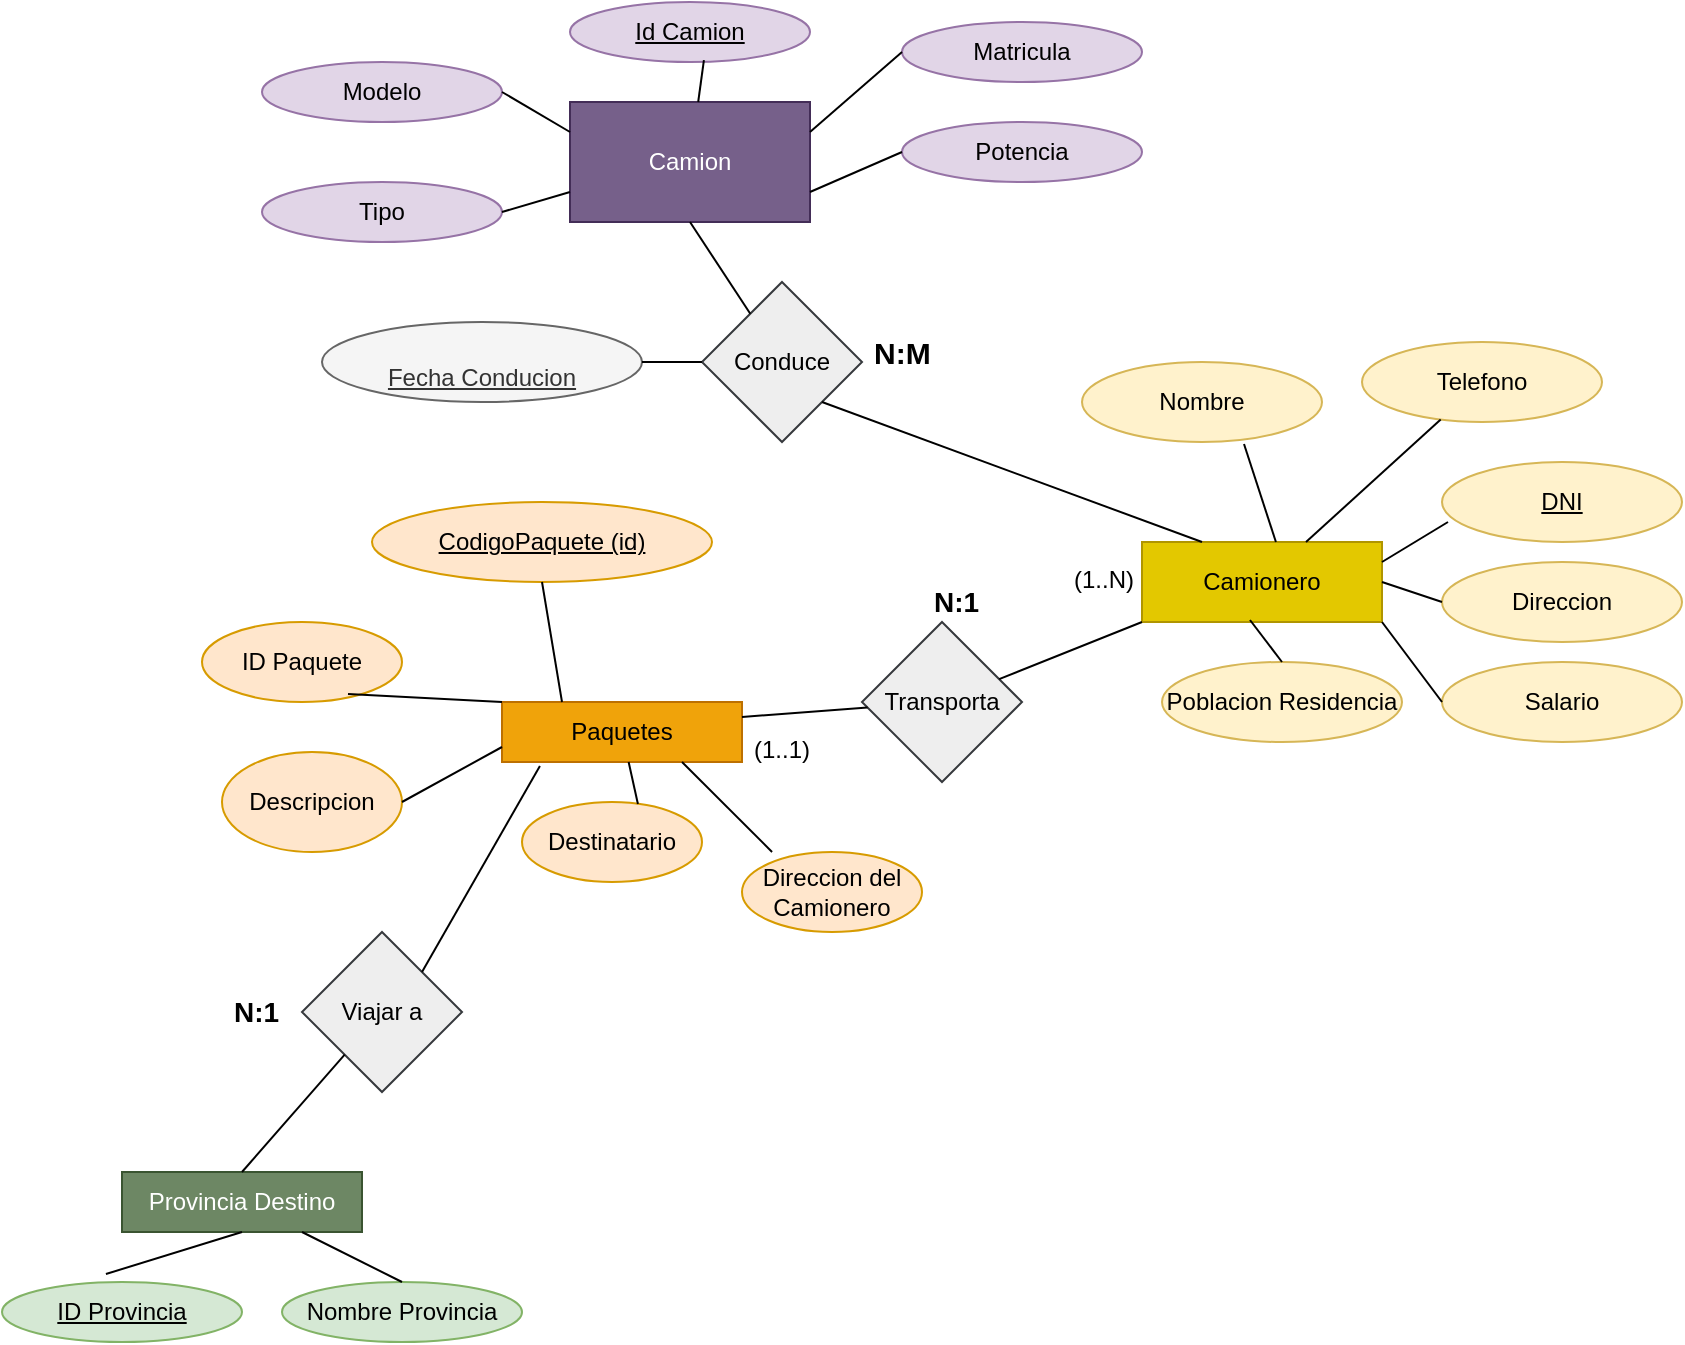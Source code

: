<mxfile version="23.0.2" type="device" pages="2">
  <diagram name="MER" id="WNZSZxIEUhDR7eoxGxJl">
    <mxGraphModel dx="1434" dy="738" grid="1" gridSize="10" guides="1" tooltips="1" connect="1" arrows="1" fold="1" page="1" pageScale="1" pageWidth="827" pageHeight="1169" math="0" shadow="0">
      <root>
        <mxCell id="0" />
        <mxCell id="1" parent="0" />
        <mxCell id="rCZJjzTDtDK3HHH8QLxr-1" value="Camionero" style="rounded=0;whiteSpace=wrap;html=1;fillColor=#e3c800;strokeColor=#B09500;fontColor=#000000;" vertex="1" parent="1">
          <mxGeometry x="580" y="270" width="120" height="40" as="geometry" />
        </mxCell>
        <mxCell id="rCZJjzTDtDK3HHH8QLxr-4" value="Telefono" style="ellipse;whiteSpace=wrap;html=1;fillColor=#fff2cc;strokeColor=#d6b656;" vertex="1" parent="1">
          <mxGeometry x="690" y="170" width="120" height="40" as="geometry" />
        </mxCell>
        <mxCell id="rCZJjzTDtDK3HHH8QLxr-5" value="&lt;u&gt;DNI&lt;/u&gt;" style="ellipse;whiteSpace=wrap;html=1;fillColor=#fff2cc;strokeColor=#d6b656;" vertex="1" parent="1">
          <mxGeometry x="730" y="230" width="120" height="40" as="geometry" />
        </mxCell>
        <mxCell id="rCZJjzTDtDK3HHH8QLxr-6" value="Direccion" style="ellipse;whiteSpace=wrap;html=1;fillColor=#fff2cc;strokeColor=#d6b656;" vertex="1" parent="1">
          <mxGeometry x="730" y="280" width="120" height="40" as="geometry" />
        </mxCell>
        <mxCell id="rCZJjzTDtDK3HHH8QLxr-7" value="Nombre" style="ellipse;whiteSpace=wrap;html=1;fillColor=#fff2cc;strokeColor=#d6b656;" vertex="1" parent="1">
          <mxGeometry x="550" y="180" width="120" height="40" as="geometry" />
        </mxCell>
        <mxCell id="rCZJjzTDtDK3HHH8QLxr-8" value="Salario" style="ellipse;whiteSpace=wrap;html=1;fillColor=#fff2cc;strokeColor=#d6b656;" vertex="1" parent="1">
          <mxGeometry x="730" y="330" width="120" height="40" as="geometry" />
        </mxCell>
        <mxCell id="rCZJjzTDtDK3HHH8QLxr-9" value="Poblacion Residencia" style="ellipse;whiteSpace=wrap;html=1;fillColor=#fff2cc;strokeColor=#d6b656;" vertex="1" parent="1">
          <mxGeometry x="590" y="330" width="120" height="40" as="geometry" />
        </mxCell>
        <mxCell id="rCZJjzTDtDK3HHH8QLxr-22" value="Paquetes" style="rounded=0;whiteSpace=wrap;html=1;fillColor=#f0a30a;strokeColor=#BD7000;fontColor=#000000;" vertex="1" parent="1">
          <mxGeometry x="260" y="350" width="120" height="30" as="geometry" />
        </mxCell>
        <mxCell id="rCZJjzTDtDK3HHH8QLxr-91" style="edgeStyle=orthogonalEdgeStyle;rounded=0;orthogonalLoop=1;jettySize=auto;html=1;exitX=1;exitY=1;exitDx=0;exitDy=0;" edge="1" parent="1" source="rCZJjzTDtDK3HHH8QLxr-23">
          <mxGeometry relative="1" as="geometry">
            <mxPoint x="500" y="350" as="targetPoint" />
          </mxGeometry>
        </mxCell>
        <mxCell id="rCZJjzTDtDK3HHH8QLxr-23" value="Transporta" style="rhombus;whiteSpace=wrap;html=1;fillColor=#eeeeee;strokeColor=#36393d;" vertex="1" parent="1">
          <mxGeometry x="440" y="310" width="80" height="80" as="geometry" />
        </mxCell>
        <mxCell id="rCZJjzTDtDK3HHH8QLxr-27" value="Descripcion" style="ellipse;whiteSpace=wrap;html=1;fillColor=#ffe6cc;strokeColor=#d79b00;" vertex="1" parent="1">
          <mxGeometry x="120" y="375" width="90" height="50" as="geometry" />
        </mxCell>
        <mxCell id="rCZJjzTDtDK3HHH8QLxr-28" value="&lt;u&gt;CodigoPaquete (id)&lt;/u&gt;" style="ellipse;whiteSpace=wrap;html=1;fillColor=#ffe6cc;strokeColor=#d79b00;" vertex="1" parent="1">
          <mxGeometry x="195" y="250" width="170" height="40" as="geometry" />
        </mxCell>
        <mxCell id="rCZJjzTDtDK3HHH8QLxr-29" value="Direccion del Camionero" style="ellipse;whiteSpace=wrap;html=1;fillColor=#ffe6cc;strokeColor=#d79b00;" vertex="1" parent="1">
          <mxGeometry x="380" y="425" width="90" height="40" as="geometry" />
        </mxCell>
        <mxCell id="rCZJjzTDtDK3HHH8QLxr-30" value="Destinatario" style="ellipse;whiteSpace=wrap;html=1;fillColor=#ffe6cc;strokeColor=#d79b00;" vertex="1" parent="1">
          <mxGeometry x="270" y="400" width="90" height="40" as="geometry" />
        </mxCell>
        <mxCell id="rCZJjzTDtDK3HHH8QLxr-39" value="Provincia Destino" style="rounded=0;whiteSpace=wrap;html=1;fillColor=#6d8764;strokeColor=#3A5431;fontColor=#ffffff;" vertex="1" parent="1">
          <mxGeometry x="70" y="585" width="120" height="30" as="geometry" />
        </mxCell>
        <mxCell id="rCZJjzTDtDK3HHH8QLxr-40" value="&lt;u&gt;ID Provincia&lt;/u&gt;" style="ellipse;whiteSpace=wrap;html=1;fillColor=#d5e8d4;strokeColor=#82b366;" vertex="1" parent="1">
          <mxGeometry x="10" y="640" width="120" height="30" as="geometry" />
        </mxCell>
        <mxCell id="rCZJjzTDtDK3HHH8QLxr-41" value="Nombre Provincia" style="ellipse;whiteSpace=wrap;html=1;fillColor=#d5e8d4;strokeColor=#82b366;" vertex="1" parent="1">
          <mxGeometry x="150" y="640" width="120" height="30" as="geometry" />
        </mxCell>
        <mxCell id="rCZJjzTDtDK3HHH8QLxr-48" value="Camion" style="rounded=0;whiteSpace=wrap;html=1;fillColor=#76608a;strokeColor=#432D57;fontColor=#ffffff;" vertex="1" parent="1">
          <mxGeometry x="294" y="50" width="120" height="60" as="geometry" />
        </mxCell>
        <mxCell id="rCZJjzTDtDK3HHH8QLxr-49" value="Conduce" style="rhombus;whiteSpace=wrap;html=1;fillColor=#eeeeee;strokeColor=#36393d;" vertex="1" parent="1">
          <mxGeometry x="360" y="140" width="80" height="80" as="geometry" />
        </mxCell>
        <mxCell id="rCZJjzTDtDK3HHH8QLxr-52" value="Tipo" style="ellipse;whiteSpace=wrap;html=1;fillColor=#e1d5e7;strokeColor=#9673a6;" vertex="1" parent="1">
          <mxGeometry x="140" y="90" width="120" height="30" as="geometry" />
        </mxCell>
        <mxCell id="rCZJjzTDtDK3HHH8QLxr-53" value="Matricula" style="ellipse;whiteSpace=wrap;html=1;fillColor=#e1d5e7;strokeColor=#9673a6;" vertex="1" parent="1">
          <mxGeometry x="460" y="10" width="120" height="30" as="geometry" />
        </mxCell>
        <mxCell id="rCZJjzTDtDK3HHH8QLxr-54" value="Potencia" style="ellipse;whiteSpace=wrap;html=1;fillColor=#e1d5e7;strokeColor=#9673a6;" vertex="1" parent="1">
          <mxGeometry x="460" y="60" width="120" height="30" as="geometry" />
        </mxCell>
        <mxCell id="rCZJjzTDtDK3HHH8QLxr-55" value="Modelo" style="ellipse;whiteSpace=wrap;html=1;fillColor=#e1d5e7;strokeColor=#9673a6;" vertex="1" parent="1">
          <mxGeometry x="140" y="30" width="120" height="30" as="geometry" />
        </mxCell>
        <mxCell id="rCZJjzTDtDK3HHH8QLxr-56" value="&lt;u&gt;Id Camion&lt;/u&gt;" style="ellipse;whiteSpace=wrap;html=1;fillColor=#e1d5e7;strokeColor=#9673a6;" vertex="1" parent="1">
          <mxGeometry x="294" width="120" height="30" as="geometry" />
        </mxCell>
        <mxCell id="rCZJjzTDtDK3HHH8QLxr-62" value="Viajar a" style="rhombus;whiteSpace=wrap;html=1;fillColor=#eeeeee;strokeColor=#36393d;" vertex="1" parent="1">
          <mxGeometry x="160" y="465" width="80" height="80" as="geometry" />
        </mxCell>
        <mxCell id="rCZJjzTDtDK3HHH8QLxr-65" value="" style="endArrow=none;html=1;rounded=0;exitX=0.5;exitY=0;exitDx=0;exitDy=0;" edge="1" parent="1" source="rCZJjzTDtDK3HHH8QLxr-39" target="rCZJjzTDtDK3HHH8QLxr-62">
          <mxGeometry relative="1" as="geometry">
            <mxPoint x="330" y="380" as="sourcePoint" />
            <mxPoint x="490" y="380" as="targetPoint" />
          </mxGeometry>
        </mxCell>
        <mxCell id="rCZJjzTDtDK3HHH8QLxr-66" value="" style="endArrow=none;html=1;rounded=0;entryX=1;entryY=0.25;entryDx=0;entryDy=0;" edge="1" parent="1" source="rCZJjzTDtDK3HHH8QLxr-23" target="rCZJjzTDtDK3HHH8QLxr-22">
          <mxGeometry relative="1" as="geometry">
            <mxPoint x="330" y="380" as="sourcePoint" />
            <mxPoint x="490" y="380" as="targetPoint" />
          </mxGeometry>
        </mxCell>
        <mxCell id="rCZJjzTDtDK3HHH8QLxr-67" value="" style="endArrow=none;html=1;rounded=0;exitX=1;exitY=0;exitDx=0;exitDy=0;entryX=0.158;entryY=1.067;entryDx=0;entryDy=0;entryPerimeter=0;" edge="1" parent="1" source="rCZJjzTDtDK3HHH8QLxr-62" target="rCZJjzTDtDK3HHH8QLxr-22">
          <mxGeometry relative="1" as="geometry">
            <mxPoint x="330" y="380" as="sourcePoint" />
            <mxPoint x="490" y="380" as="targetPoint" />
          </mxGeometry>
        </mxCell>
        <mxCell id="rCZJjzTDtDK3HHH8QLxr-68" value="" style="endArrow=none;html=1;rounded=0;exitX=0.433;exitY=-0.133;exitDx=0;exitDy=0;exitPerimeter=0;entryX=0.5;entryY=1;entryDx=0;entryDy=0;" edge="1" parent="1" source="rCZJjzTDtDK3HHH8QLxr-40" target="rCZJjzTDtDK3HHH8QLxr-39">
          <mxGeometry relative="1" as="geometry">
            <mxPoint x="330" y="380" as="sourcePoint" />
            <mxPoint x="490" y="380" as="targetPoint" />
          </mxGeometry>
        </mxCell>
        <mxCell id="rCZJjzTDtDK3HHH8QLxr-69" value="" style="endArrow=none;html=1;rounded=0;entryX=0.5;entryY=0;entryDx=0;entryDy=0;exitX=0.75;exitY=1;exitDx=0;exitDy=0;" edge="1" parent="1" source="rCZJjzTDtDK3HHH8QLxr-39" target="rCZJjzTDtDK3HHH8QLxr-41">
          <mxGeometry relative="1" as="geometry">
            <mxPoint x="330" y="380" as="sourcePoint" />
            <mxPoint x="490" y="380" as="targetPoint" />
          </mxGeometry>
        </mxCell>
        <mxCell id="rCZJjzTDtDK3HHH8QLxr-71" value="" style="endArrow=none;html=1;rounded=0;entryX=0;entryY=1;entryDx=0;entryDy=0;" edge="1" parent="1" source="rCZJjzTDtDK3HHH8QLxr-23" target="rCZJjzTDtDK3HHH8QLxr-1">
          <mxGeometry relative="1" as="geometry">
            <mxPoint x="330" y="380" as="sourcePoint" />
            <mxPoint x="490" y="380" as="targetPoint" />
          </mxGeometry>
        </mxCell>
        <mxCell id="rCZJjzTDtDK3HHH8QLxr-72" value="" style="endArrow=none;html=1;rounded=0;entryX=0.5;entryY=1;entryDx=0;entryDy=0;exitX=0.25;exitY=0;exitDx=0;exitDy=0;" edge="1" parent="1" source="rCZJjzTDtDK3HHH8QLxr-22" target="rCZJjzTDtDK3HHH8QLxr-28">
          <mxGeometry relative="1" as="geometry">
            <mxPoint x="330" y="380" as="sourcePoint" />
            <mxPoint x="490" y="380" as="targetPoint" />
          </mxGeometry>
        </mxCell>
        <mxCell id="rCZJjzTDtDK3HHH8QLxr-73" value="" style="endArrow=none;html=1;rounded=0;entryX=0.644;entryY=0.025;entryDx=0;entryDy=0;entryPerimeter=0;" edge="1" parent="1" source="rCZJjzTDtDK3HHH8QLxr-22" target="rCZJjzTDtDK3HHH8QLxr-30">
          <mxGeometry relative="1" as="geometry">
            <mxPoint x="330" y="380" as="sourcePoint" />
            <mxPoint x="490" y="380" as="targetPoint" />
          </mxGeometry>
        </mxCell>
        <mxCell id="rCZJjzTDtDK3HHH8QLxr-74" value="" style="endArrow=none;html=1;rounded=0;entryX=1;entryY=0.5;entryDx=0;entryDy=0;exitX=0;exitY=0.75;exitDx=0;exitDy=0;" edge="1" parent="1" source="rCZJjzTDtDK3HHH8QLxr-22" target="rCZJjzTDtDK3HHH8QLxr-27">
          <mxGeometry relative="1" as="geometry">
            <mxPoint x="330" y="380" as="sourcePoint" />
            <mxPoint x="490" y="380" as="targetPoint" />
          </mxGeometry>
        </mxCell>
        <mxCell id="rCZJjzTDtDK3HHH8QLxr-75" value="" style="endArrow=none;html=1;rounded=0;entryX=0.167;entryY=0;entryDx=0;entryDy=0;entryPerimeter=0;exitX=0.75;exitY=1;exitDx=0;exitDy=0;" edge="1" parent="1" source="rCZJjzTDtDK3HHH8QLxr-22" target="rCZJjzTDtDK3HHH8QLxr-29">
          <mxGeometry relative="1" as="geometry">
            <mxPoint x="330" y="380" as="sourcePoint" />
            <mxPoint x="490" y="380" as="targetPoint" />
          </mxGeometry>
        </mxCell>
        <mxCell id="rCZJjzTDtDK3HHH8QLxr-76" value="ID Paquete" style="ellipse;whiteSpace=wrap;html=1;align=center;fillColor=#ffe6cc;strokeColor=#d79b00;" vertex="1" parent="1">
          <mxGeometry x="110" y="310" width="100" height="40" as="geometry" />
        </mxCell>
        <mxCell id="rCZJjzTDtDK3HHH8QLxr-77" value="" style="endArrow=none;html=1;rounded=0;entryX=0.73;entryY=0.9;entryDx=0;entryDy=0;exitX=0;exitY=0;exitDx=0;exitDy=0;entryPerimeter=0;" edge="1" parent="1" source="rCZJjzTDtDK3HHH8QLxr-22" target="rCZJjzTDtDK3HHH8QLxr-76">
          <mxGeometry relative="1" as="geometry">
            <mxPoint x="330" y="380" as="sourcePoint" />
            <mxPoint x="490" y="380" as="targetPoint" />
          </mxGeometry>
        </mxCell>
        <mxCell id="rCZJjzTDtDK3HHH8QLxr-78" value="" style="endArrow=none;html=1;rounded=0;entryX=0;entryY=0.5;entryDx=0;entryDy=0;exitX=1;exitY=1;exitDx=0;exitDy=0;" edge="1" parent="1" source="rCZJjzTDtDK3HHH8QLxr-1" target="rCZJjzTDtDK3HHH8QLxr-8">
          <mxGeometry relative="1" as="geometry">
            <mxPoint x="330" y="380" as="sourcePoint" />
            <mxPoint x="490" y="380" as="targetPoint" />
          </mxGeometry>
        </mxCell>
        <mxCell id="rCZJjzTDtDK3HHH8QLxr-79" value="" style="endArrow=none;html=1;rounded=0;entryX=0.5;entryY=0;entryDx=0;entryDy=0;exitX=0.45;exitY=0.975;exitDx=0;exitDy=0;exitPerimeter=0;" edge="1" parent="1" source="rCZJjzTDtDK3HHH8QLxr-1" target="rCZJjzTDtDK3HHH8QLxr-9">
          <mxGeometry relative="1" as="geometry">
            <mxPoint x="330" y="380" as="sourcePoint" />
            <mxPoint x="490" y="380" as="targetPoint" />
          </mxGeometry>
        </mxCell>
        <mxCell id="rCZJjzTDtDK3HHH8QLxr-80" value="" style="endArrow=none;html=1;rounded=0;" edge="1" parent="1" source="rCZJjzTDtDK3HHH8QLxr-1" target="rCZJjzTDtDK3HHH8QLxr-4">
          <mxGeometry relative="1" as="geometry">
            <mxPoint x="330" y="380" as="sourcePoint" />
            <mxPoint x="490" y="380" as="targetPoint" />
          </mxGeometry>
        </mxCell>
        <mxCell id="rCZJjzTDtDK3HHH8QLxr-81" value="" style="endArrow=none;html=1;rounded=0;entryX=0;entryY=0.5;entryDx=0;entryDy=0;exitX=1;exitY=0.5;exitDx=0;exitDy=0;" edge="1" parent="1" source="rCZJjzTDtDK3HHH8QLxr-1" target="rCZJjzTDtDK3HHH8QLxr-6">
          <mxGeometry relative="1" as="geometry">
            <mxPoint x="330" y="380" as="sourcePoint" />
            <mxPoint x="490" y="380" as="targetPoint" />
          </mxGeometry>
        </mxCell>
        <mxCell id="rCZJjzTDtDK3HHH8QLxr-82" value="" style="endArrow=none;html=1;rounded=0;entryX=0.025;entryY=0.75;entryDx=0;entryDy=0;entryPerimeter=0;exitX=1;exitY=0.25;exitDx=0;exitDy=0;" edge="1" parent="1" source="rCZJjzTDtDK3HHH8QLxr-1" target="rCZJjzTDtDK3HHH8QLxr-5">
          <mxGeometry relative="1" as="geometry">
            <mxPoint x="330" y="380" as="sourcePoint" />
            <mxPoint x="490" y="380" as="targetPoint" />
          </mxGeometry>
        </mxCell>
        <mxCell id="rCZJjzTDtDK3HHH8QLxr-83" value="" style="endArrow=none;html=1;rounded=0;entryX=0.675;entryY=1.025;entryDx=0;entryDy=0;entryPerimeter=0;exitX=0.558;exitY=0;exitDx=0;exitDy=0;exitPerimeter=0;" edge="1" parent="1" source="rCZJjzTDtDK3HHH8QLxr-1" target="rCZJjzTDtDK3HHH8QLxr-7">
          <mxGeometry relative="1" as="geometry">
            <mxPoint x="330" y="380" as="sourcePoint" />
            <mxPoint x="490" y="380" as="targetPoint" />
          </mxGeometry>
        </mxCell>
        <mxCell id="rCZJjzTDtDK3HHH8QLxr-84" value="" style="endArrow=none;html=1;rounded=0;entryX=1;entryY=1;entryDx=0;entryDy=0;exitX=0.25;exitY=0;exitDx=0;exitDy=0;" edge="1" parent="1" source="rCZJjzTDtDK3HHH8QLxr-1" target="rCZJjzTDtDK3HHH8QLxr-49">
          <mxGeometry relative="1" as="geometry">
            <mxPoint x="330" y="380" as="sourcePoint" />
            <mxPoint x="490" y="380" as="targetPoint" />
          </mxGeometry>
        </mxCell>
        <mxCell id="rCZJjzTDtDK3HHH8QLxr-85" value="" style="endArrow=none;html=1;rounded=0;entryX=0.5;entryY=1;entryDx=0;entryDy=0;" edge="1" parent="1" source="rCZJjzTDtDK3HHH8QLxr-49" target="rCZJjzTDtDK3HHH8QLxr-48">
          <mxGeometry relative="1" as="geometry">
            <mxPoint x="330" y="380" as="sourcePoint" />
            <mxPoint x="490" y="380" as="targetPoint" />
          </mxGeometry>
        </mxCell>
        <mxCell id="rCZJjzTDtDK3HHH8QLxr-86" value="" style="endArrow=none;html=1;rounded=0;entryX=0;entryY=0.5;entryDx=0;entryDy=0;exitX=1;exitY=0.75;exitDx=0;exitDy=0;" edge="1" parent="1" source="rCZJjzTDtDK3HHH8QLxr-48" target="rCZJjzTDtDK3HHH8QLxr-54">
          <mxGeometry relative="1" as="geometry">
            <mxPoint x="330" y="380" as="sourcePoint" />
            <mxPoint x="490" y="380" as="targetPoint" />
          </mxGeometry>
        </mxCell>
        <mxCell id="rCZJjzTDtDK3HHH8QLxr-87" value="" style="endArrow=none;html=1;rounded=0;entryX=1;entryY=0.5;entryDx=0;entryDy=0;exitX=0;exitY=0.75;exitDx=0;exitDy=0;" edge="1" parent="1" source="rCZJjzTDtDK3HHH8QLxr-48" target="rCZJjzTDtDK3HHH8QLxr-52">
          <mxGeometry relative="1" as="geometry">
            <mxPoint x="330" y="380" as="sourcePoint" />
            <mxPoint x="490" y="380" as="targetPoint" />
          </mxGeometry>
        </mxCell>
        <mxCell id="rCZJjzTDtDK3HHH8QLxr-88" value="" style="endArrow=none;html=1;rounded=0;entryX=0;entryY=0.25;entryDx=0;entryDy=0;exitX=1;exitY=0.5;exitDx=0;exitDy=0;" edge="1" parent="1" source="rCZJjzTDtDK3HHH8QLxr-55" target="rCZJjzTDtDK3HHH8QLxr-48">
          <mxGeometry relative="1" as="geometry">
            <mxPoint x="330" y="380" as="sourcePoint" />
            <mxPoint x="490" y="380" as="targetPoint" />
          </mxGeometry>
        </mxCell>
        <mxCell id="rCZJjzTDtDK3HHH8QLxr-89" value="" style="endArrow=none;html=1;rounded=0;entryX=0.558;entryY=0.967;entryDx=0;entryDy=0;entryPerimeter=0;" edge="1" parent="1" source="rCZJjzTDtDK3HHH8QLxr-48" target="rCZJjzTDtDK3HHH8QLxr-56">
          <mxGeometry relative="1" as="geometry">
            <mxPoint x="330" y="380" as="sourcePoint" />
            <mxPoint x="490" y="380" as="targetPoint" />
          </mxGeometry>
        </mxCell>
        <mxCell id="rCZJjzTDtDK3HHH8QLxr-90" value="" style="endArrow=none;html=1;rounded=0;entryX=0;entryY=0.5;entryDx=0;entryDy=0;exitX=1;exitY=0.25;exitDx=0;exitDy=0;" edge="1" parent="1" source="rCZJjzTDtDK3HHH8QLxr-48" target="rCZJjzTDtDK3HHH8QLxr-53">
          <mxGeometry relative="1" as="geometry">
            <mxPoint x="330" y="380" as="sourcePoint" />
            <mxPoint x="490" y="380" as="targetPoint" />
          </mxGeometry>
        </mxCell>
        <mxCell id="rCZJjzTDtDK3HHH8QLxr-92" value="&lt;br&gt;Fecha Conducion" style="ellipse;whiteSpace=wrap;html=1;align=center;fontStyle=4;fillColor=#f5f5f5;fontColor=#333333;strokeColor=#666666;" vertex="1" parent="1">
          <mxGeometry x="170" y="160" width="160" height="40" as="geometry" />
        </mxCell>
        <mxCell id="rCZJjzTDtDK3HHH8QLxr-93" value="" style="endArrow=none;html=1;rounded=0;entryX=0;entryY=0.5;entryDx=0;entryDy=0;exitX=1;exitY=0.5;exitDx=0;exitDy=0;" edge="1" parent="1" source="rCZJjzTDtDK3HHH8QLxr-92" target="rCZJjzTDtDK3HHH8QLxr-49">
          <mxGeometry relative="1" as="geometry">
            <mxPoint x="330" y="380" as="sourcePoint" />
            <mxPoint x="490" y="380" as="targetPoint" />
          </mxGeometry>
        </mxCell>
        <mxCell id="rCZJjzTDtDK3HHH8QLxr-118" value="N:1" style="text;strokeColor=none;fillColor=none;spacingLeft=4;spacingRight=4;overflow=hidden;rotatable=0;points=[[0,0.5],[1,0.5]];portConstraint=eastwest;fontSize=14;whiteSpace=wrap;html=1;fontStyle=1" vertex="1" parent="1">
          <mxGeometry x="470" y="285" width="40" height="30" as="geometry" />
        </mxCell>
        <mxCell id="rCZJjzTDtDK3HHH8QLxr-119" value="N:1" style="text;strokeColor=none;fillColor=none;spacingLeft=4;spacingRight=4;overflow=hidden;rotatable=0;points=[[0,0.5],[1,0.5]];portConstraint=eastwest;fontSize=14;whiteSpace=wrap;html=1;fontStyle=1" vertex="1" parent="1">
          <mxGeometry x="120" y="490" width="40" height="30" as="geometry" />
        </mxCell>
        <mxCell id="rCZJjzTDtDK3HHH8QLxr-120" value="N:M" style="text;strokeColor=none;fillColor=none;spacingLeft=4;spacingRight=4;overflow=hidden;rotatable=0;points=[[0,0.5],[1,0.5]];portConstraint=eastwest;fontSize=15;whiteSpace=wrap;html=1;fontStyle=1" vertex="1" parent="1">
          <mxGeometry x="440" y="160" width="40" height="30" as="geometry" />
        </mxCell>
        <mxCell id="rCZJjzTDtDK3HHH8QLxr-121" value="(1..N)" style="text;strokeColor=none;fillColor=none;spacingLeft=4;spacingRight=4;overflow=hidden;rotatable=0;points=[[0,0.5],[1,0.5]];portConstraint=eastwest;fontSize=12;whiteSpace=wrap;html=1;" vertex="1" parent="1">
          <mxGeometry x="540" y="275" width="40" height="30" as="geometry" />
        </mxCell>
        <mxCell id="rCZJjzTDtDK3HHH8QLxr-122" value="(1..1)" style="text;strokeColor=none;fillColor=none;spacingLeft=4;spacingRight=4;overflow=hidden;rotatable=0;points=[[0,0.5],[1,0.5]];portConstraint=eastwest;fontSize=12;whiteSpace=wrap;html=1;" vertex="1" parent="1">
          <mxGeometry x="380" y="360" width="40" height="30" as="geometry" />
        </mxCell>
      </root>
    </mxGraphModel>
  </diagram>
  <diagram id="ihLBiEKc_r-3rjk4hQDc" name="MR">
    <mxGraphModel dx="1434" dy="738" grid="1" gridSize="10" guides="1" tooltips="1" connect="1" arrows="1" fold="1" page="1" pageScale="1" pageWidth="827" pageHeight="1169" math="0" shadow="0">
      <root>
        <mxCell id="0" />
        <mxCell id="1" parent="0" />
        <mxCell id="waPJyC34Iq3yhMiQrhXo-3" value="Provincia Destino" style="shape=table;startSize=30;container=1;collapsible=1;childLayout=tableLayout;fixedRows=1;rowLines=0;fontStyle=1;align=center;resizeLast=1;html=1;" vertex="1" parent="1">
          <mxGeometry x="234" y="430" width="180" height="150" as="geometry" />
        </mxCell>
        <mxCell id="waPJyC34Iq3yhMiQrhXo-4" value="" style="shape=tableRow;horizontal=0;startSize=0;swimlaneHead=0;swimlaneBody=0;fillColor=none;collapsible=0;dropTarget=0;points=[[0,0.5],[1,0.5]];portConstraint=eastwest;top=0;left=0;right=0;bottom=1;" vertex="1" parent="waPJyC34Iq3yhMiQrhXo-3">
          <mxGeometry y="30" width="180" height="30" as="geometry" />
        </mxCell>
        <mxCell id="waPJyC34Iq3yhMiQrhXo-5" value="PK" style="shape=partialRectangle;connectable=0;fillColor=none;top=0;left=0;bottom=0;right=0;fontStyle=1;overflow=hidden;whiteSpace=wrap;html=1;" vertex="1" parent="waPJyC34Iq3yhMiQrhXo-4">
          <mxGeometry width="30" height="30" as="geometry">
            <mxRectangle width="30" height="30" as="alternateBounds" />
          </mxGeometry>
        </mxCell>
        <mxCell id="waPJyC34Iq3yhMiQrhXo-6" value="IDProvincia" style="shape=partialRectangle;connectable=0;fillColor=none;top=0;left=0;bottom=0;right=0;align=left;spacingLeft=6;fontStyle=5;overflow=hidden;whiteSpace=wrap;html=1;" vertex="1" parent="waPJyC34Iq3yhMiQrhXo-4">
          <mxGeometry x="30" width="150" height="30" as="geometry">
            <mxRectangle width="150" height="30" as="alternateBounds" />
          </mxGeometry>
        </mxCell>
        <mxCell id="waPJyC34Iq3yhMiQrhXo-7" value="" style="shape=tableRow;horizontal=0;startSize=0;swimlaneHead=0;swimlaneBody=0;fillColor=none;collapsible=0;dropTarget=0;points=[[0,0.5],[1,0.5]];portConstraint=eastwest;top=0;left=0;right=0;bottom=0;" vertex="1" parent="waPJyC34Iq3yhMiQrhXo-3">
          <mxGeometry y="60" width="180" height="30" as="geometry" />
        </mxCell>
        <mxCell id="waPJyC34Iq3yhMiQrhXo-8" value="" style="shape=partialRectangle;connectable=0;fillColor=none;top=0;left=0;bottom=0;right=0;editable=1;overflow=hidden;whiteSpace=wrap;html=1;" vertex="1" parent="waPJyC34Iq3yhMiQrhXo-7">
          <mxGeometry width="30" height="30" as="geometry">
            <mxRectangle width="30" height="30" as="alternateBounds" />
          </mxGeometry>
        </mxCell>
        <mxCell id="waPJyC34Iq3yhMiQrhXo-9" value="Nombre" style="shape=partialRectangle;connectable=0;fillColor=none;top=0;left=0;bottom=0;right=0;align=left;spacingLeft=6;overflow=hidden;whiteSpace=wrap;html=1;" vertex="1" parent="waPJyC34Iq3yhMiQrhXo-7">
          <mxGeometry x="30" width="150" height="30" as="geometry">
            <mxRectangle width="150" height="30" as="alternateBounds" />
          </mxGeometry>
        </mxCell>
        <mxCell id="waPJyC34Iq3yhMiQrhXo-10" value="" style="shape=tableRow;horizontal=0;startSize=0;swimlaneHead=0;swimlaneBody=0;fillColor=none;collapsible=0;dropTarget=0;points=[[0,0.5],[1,0.5]];portConstraint=eastwest;top=0;left=0;right=0;bottom=0;" vertex="1" parent="waPJyC34Iq3yhMiQrhXo-3">
          <mxGeometry y="90" width="180" height="30" as="geometry" />
        </mxCell>
        <mxCell id="waPJyC34Iq3yhMiQrhXo-11" value="" style="shape=partialRectangle;connectable=0;fillColor=none;top=0;left=0;bottom=0;right=0;editable=1;overflow=hidden;whiteSpace=wrap;html=1;" vertex="1" parent="waPJyC34Iq3yhMiQrhXo-10">
          <mxGeometry width="30" height="30" as="geometry">
            <mxRectangle width="30" height="30" as="alternateBounds" />
          </mxGeometry>
        </mxCell>
        <mxCell id="waPJyC34Iq3yhMiQrhXo-12" value="" style="shape=partialRectangle;connectable=0;fillColor=none;top=0;left=0;bottom=0;right=0;align=left;spacingLeft=6;overflow=hidden;whiteSpace=wrap;html=1;" vertex="1" parent="waPJyC34Iq3yhMiQrhXo-10">
          <mxGeometry x="30" width="150" height="30" as="geometry">
            <mxRectangle width="150" height="30" as="alternateBounds" />
          </mxGeometry>
        </mxCell>
        <mxCell id="waPJyC34Iq3yhMiQrhXo-13" value="" style="shape=tableRow;horizontal=0;startSize=0;swimlaneHead=0;swimlaneBody=0;fillColor=none;collapsible=0;dropTarget=0;points=[[0,0.5],[1,0.5]];portConstraint=eastwest;top=0;left=0;right=0;bottom=0;" vertex="1" parent="waPJyC34Iq3yhMiQrhXo-3">
          <mxGeometry y="120" width="180" height="30" as="geometry" />
        </mxCell>
        <mxCell id="waPJyC34Iq3yhMiQrhXo-14" value="" style="shape=partialRectangle;connectable=0;fillColor=none;top=0;left=0;bottom=0;right=0;editable=1;overflow=hidden;whiteSpace=wrap;html=1;" vertex="1" parent="waPJyC34Iq3yhMiQrhXo-13">
          <mxGeometry width="30" height="30" as="geometry">
            <mxRectangle width="30" height="30" as="alternateBounds" />
          </mxGeometry>
        </mxCell>
        <mxCell id="waPJyC34Iq3yhMiQrhXo-15" value="" style="shape=partialRectangle;connectable=0;fillColor=none;top=0;left=0;bottom=0;right=0;align=left;spacingLeft=6;overflow=hidden;whiteSpace=wrap;html=1;" vertex="1" parent="waPJyC34Iq3yhMiQrhXo-13">
          <mxGeometry x="30" width="150" height="30" as="geometry">
            <mxRectangle width="150" height="30" as="alternateBounds" />
          </mxGeometry>
        </mxCell>
        <mxCell id="waPJyC34Iq3yhMiQrhXo-16" value="Paquetes" style="shape=table;startSize=30;container=1;collapsible=1;childLayout=tableLayout;fixedRows=1;rowLines=0;fontStyle=1;align=center;resizeLast=1;html=1;" vertex="1" parent="1">
          <mxGeometry x="20" y="50" width="180" height="380" as="geometry" />
        </mxCell>
        <mxCell id="waPJyC34Iq3yhMiQrhXo-17" value="" style="shape=tableRow;horizontal=0;startSize=0;swimlaneHead=0;swimlaneBody=0;fillColor=none;collapsible=0;dropTarget=0;points=[[0,0.5],[1,0.5]];portConstraint=eastwest;top=0;left=0;right=0;bottom=1;" vertex="1" parent="waPJyC34Iq3yhMiQrhXo-16">
          <mxGeometry y="30" width="180" height="30" as="geometry" />
        </mxCell>
        <mxCell id="waPJyC34Iq3yhMiQrhXo-18" value="PK" style="shape=partialRectangle;connectable=0;fillColor=none;top=0;left=0;bottom=0;right=0;fontStyle=1;overflow=hidden;whiteSpace=wrap;html=1;" vertex="1" parent="waPJyC34Iq3yhMiQrhXo-17">
          <mxGeometry width="30" height="30" as="geometry">
            <mxRectangle width="30" height="30" as="alternateBounds" />
          </mxGeometry>
        </mxCell>
        <mxCell id="waPJyC34Iq3yhMiQrhXo-19" value="&lt;u style=&quot;border-color: var(--border-color); font-weight: 400; text-align: center;&quot;&gt;CodigoPaquete (id)&lt;/u&gt;" style="shape=partialRectangle;connectable=0;fillColor=none;top=0;left=0;bottom=0;right=0;align=left;spacingLeft=6;fontStyle=5;overflow=hidden;whiteSpace=wrap;html=1;" vertex="1" parent="waPJyC34Iq3yhMiQrhXo-17">
          <mxGeometry x="30" width="150" height="30" as="geometry">
            <mxRectangle width="150" height="30" as="alternateBounds" />
          </mxGeometry>
        </mxCell>
        <mxCell id="waPJyC34Iq3yhMiQrhXo-20" value="" style="shape=tableRow;horizontal=0;startSize=0;swimlaneHead=0;swimlaneBody=0;fillColor=none;collapsible=0;dropTarget=0;points=[[0,0.5],[1,0.5]];portConstraint=eastwest;top=0;left=0;right=0;bottom=0;" vertex="1" parent="waPJyC34Iq3yhMiQrhXo-16">
          <mxGeometry y="60" width="180" height="30" as="geometry" />
        </mxCell>
        <mxCell id="waPJyC34Iq3yhMiQrhXo-21" value="" style="shape=partialRectangle;connectable=0;fillColor=none;top=0;left=0;bottom=0;right=0;editable=1;overflow=hidden;whiteSpace=wrap;html=1;" vertex="1" parent="waPJyC34Iq3yhMiQrhXo-20">
          <mxGeometry width="30" height="30" as="geometry">
            <mxRectangle width="30" height="30" as="alternateBounds" />
          </mxGeometry>
        </mxCell>
        <mxCell id="waPJyC34Iq3yhMiQrhXo-22" value="ID Paquete" style="shape=partialRectangle;connectable=0;fillColor=none;top=0;left=0;bottom=0;right=0;align=left;spacingLeft=6;overflow=hidden;whiteSpace=wrap;html=1;" vertex="1" parent="waPJyC34Iq3yhMiQrhXo-20">
          <mxGeometry x="30" width="150" height="30" as="geometry">
            <mxRectangle width="150" height="30" as="alternateBounds" />
          </mxGeometry>
        </mxCell>
        <mxCell id="waPJyC34Iq3yhMiQrhXo-23" value="" style="shape=tableRow;horizontal=0;startSize=0;swimlaneHead=0;swimlaneBody=0;fillColor=none;collapsible=0;dropTarget=0;points=[[0,0.5],[1,0.5]];portConstraint=eastwest;top=0;left=0;right=0;bottom=0;" vertex="1" parent="waPJyC34Iq3yhMiQrhXo-16">
          <mxGeometry y="90" width="180" height="30" as="geometry" />
        </mxCell>
        <mxCell id="waPJyC34Iq3yhMiQrhXo-24" value="" style="shape=partialRectangle;connectable=0;fillColor=none;top=0;left=0;bottom=0;right=0;editable=1;overflow=hidden;whiteSpace=wrap;html=1;" vertex="1" parent="waPJyC34Iq3yhMiQrhXo-23">
          <mxGeometry width="30" height="30" as="geometry">
            <mxRectangle width="30" height="30" as="alternateBounds" />
          </mxGeometry>
        </mxCell>
        <mxCell id="waPJyC34Iq3yhMiQrhXo-25" value="Descripcion" style="shape=partialRectangle;connectable=0;fillColor=none;top=0;left=0;bottom=0;right=0;align=left;spacingLeft=6;overflow=hidden;whiteSpace=wrap;html=1;" vertex="1" parent="waPJyC34Iq3yhMiQrhXo-23">
          <mxGeometry x="30" width="150" height="30" as="geometry">
            <mxRectangle width="150" height="30" as="alternateBounds" />
          </mxGeometry>
        </mxCell>
        <mxCell id="waPJyC34Iq3yhMiQrhXo-26" value="" style="shape=tableRow;horizontal=0;startSize=0;swimlaneHead=0;swimlaneBody=0;fillColor=none;collapsible=0;dropTarget=0;points=[[0,0.5],[1,0.5]];portConstraint=eastwest;top=0;left=0;right=0;bottom=0;" vertex="1" parent="waPJyC34Iq3yhMiQrhXo-16">
          <mxGeometry y="120" width="180" height="30" as="geometry" />
        </mxCell>
        <mxCell id="waPJyC34Iq3yhMiQrhXo-27" value="" style="shape=partialRectangle;connectable=0;fillColor=none;top=0;left=0;bottom=0;right=0;editable=1;overflow=hidden;whiteSpace=wrap;html=1;" vertex="1" parent="waPJyC34Iq3yhMiQrhXo-26">
          <mxGeometry width="30" height="30" as="geometry">
            <mxRectangle width="30" height="30" as="alternateBounds" />
          </mxGeometry>
        </mxCell>
        <mxCell id="waPJyC34Iq3yhMiQrhXo-28" value="Destinatario" style="shape=partialRectangle;connectable=0;fillColor=none;top=0;left=0;bottom=0;right=0;align=left;spacingLeft=6;overflow=hidden;whiteSpace=wrap;html=1;" vertex="1" parent="waPJyC34Iq3yhMiQrhXo-26">
          <mxGeometry x="30" width="150" height="30" as="geometry">
            <mxRectangle width="150" height="30" as="alternateBounds" />
          </mxGeometry>
        </mxCell>
        <mxCell id="C0wxOGsqdT-HO4wuH_el-1" value="" style="shape=tableRow;horizontal=0;startSize=0;swimlaneHead=0;swimlaneBody=0;fillColor=none;collapsible=0;dropTarget=0;points=[[0,0.5],[1,0.5]];portConstraint=eastwest;top=0;left=0;right=0;bottom=0;" vertex="1" parent="waPJyC34Iq3yhMiQrhXo-16">
          <mxGeometry y="150" width="180" height="30" as="geometry" />
        </mxCell>
        <mxCell id="C0wxOGsqdT-HO4wuH_el-2" value="FK1" style="shape=partialRectangle;connectable=0;fillColor=none;top=0;left=0;bottom=0;right=0;editable=1;overflow=hidden;whiteSpace=wrap;html=1;" vertex="1" parent="C0wxOGsqdT-HO4wuH_el-1">
          <mxGeometry width="30" height="30" as="geometry">
            <mxRectangle width="30" height="30" as="alternateBounds" />
          </mxGeometry>
        </mxCell>
        <mxCell id="C0wxOGsqdT-HO4wuH_el-3" value="CodCAMIONERO" style="shape=partialRectangle;connectable=0;fillColor=none;top=0;left=0;bottom=0;right=0;align=left;spacingLeft=6;overflow=hidden;whiteSpace=wrap;html=1;" vertex="1" parent="C0wxOGsqdT-HO4wuH_el-1">
          <mxGeometry x="30" width="150" height="30" as="geometry">
            <mxRectangle width="150" height="30" as="alternateBounds" />
          </mxGeometry>
        </mxCell>
        <mxCell id="1IfW9wszw420LcIiqymT-1" value="" style="shape=tableRow;horizontal=0;startSize=0;swimlaneHead=0;swimlaneBody=0;fillColor=none;collapsible=0;dropTarget=0;points=[[0,0.5],[1,0.5]];portConstraint=eastwest;top=0;left=0;right=0;bottom=0;" vertex="1" parent="waPJyC34Iq3yhMiQrhXo-16">
          <mxGeometry y="180" width="180" height="30" as="geometry" />
        </mxCell>
        <mxCell id="1IfW9wszw420LcIiqymT-2" value="FK2" style="shape=partialRectangle;connectable=0;fillColor=none;top=0;left=0;bottom=0;right=0;editable=1;overflow=hidden;whiteSpace=wrap;html=1;" vertex="1" parent="1IfW9wszw420LcIiqymT-1">
          <mxGeometry width="30" height="30" as="geometry">
            <mxRectangle width="30" height="30" as="alternateBounds" />
          </mxGeometry>
        </mxCell>
        <mxCell id="1IfW9wszw420LcIiqymT-3" value="CodPROVINCIA" style="shape=partialRectangle;connectable=0;fillColor=none;top=0;left=0;bottom=0;right=0;align=left;spacingLeft=6;overflow=hidden;whiteSpace=wrap;html=1;" vertex="1" parent="1IfW9wszw420LcIiqymT-1">
          <mxGeometry x="30" width="150" height="30" as="geometry">
            <mxRectangle width="150" height="30" as="alternateBounds" />
          </mxGeometry>
        </mxCell>
        <mxCell id="waPJyC34Iq3yhMiQrhXo-29" value="Camionero" style="shape=table;startSize=30;container=1;collapsible=1;childLayout=tableLayout;fixedRows=1;rowLines=0;fontStyle=1;align=center;resizeLast=1;html=1;" vertex="1" parent="1">
          <mxGeometry x="270" y="50" width="180" height="240" as="geometry" />
        </mxCell>
        <mxCell id="waPJyC34Iq3yhMiQrhXo-30" value="" style="shape=tableRow;horizontal=0;startSize=0;swimlaneHead=0;swimlaneBody=0;fillColor=none;collapsible=0;dropTarget=0;points=[[0,0.5],[1,0.5]];portConstraint=eastwest;top=0;left=0;right=0;bottom=1;" vertex="1" parent="waPJyC34Iq3yhMiQrhXo-29">
          <mxGeometry y="30" width="180" height="30" as="geometry" />
        </mxCell>
        <mxCell id="waPJyC34Iq3yhMiQrhXo-31" value="PK" style="shape=partialRectangle;connectable=0;fillColor=none;top=0;left=0;bottom=0;right=0;fontStyle=1;overflow=hidden;whiteSpace=wrap;html=1;" vertex="1" parent="waPJyC34Iq3yhMiQrhXo-30">
          <mxGeometry width="30" height="30" as="geometry">
            <mxRectangle width="30" height="30" as="alternateBounds" />
          </mxGeometry>
        </mxCell>
        <mxCell id="waPJyC34Iq3yhMiQrhXo-32" value="DNI" style="shape=partialRectangle;connectable=0;fillColor=none;top=0;left=0;bottom=0;right=0;align=left;spacingLeft=6;fontStyle=5;overflow=hidden;whiteSpace=wrap;html=1;" vertex="1" parent="waPJyC34Iq3yhMiQrhXo-30">
          <mxGeometry x="30" width="150" height="30" as="geometry">
            <mxRectangle width="150" height="30" as="alternateBounds" />
          </mxGeometry>
        </mxCell>
        <mxCell id="waPJyC34Iq3yhMiQrhXo-33" value="" style="shape=tableRow;horizontal=0;startSize=0;swimlaneHead=0;swimlaneBody=0;fillColor=none;collapsible=0;dropTarget=0;points=[[0,0.5],[1,0.5]];portConstraint=eastwest;top=0;left=0;right=0;bottom=0;" vertex="1" parent="waPJyC34Iq3yhMiQrhXo-29">
          <mxGeometry y="60" width="180" height="30" as="geometry" />
        </mxCell>
        <mxCell id="waPJyC34Iq3yhMiQrhXo-34" value="" style="shape=partialRectangle;connectable=0;fillColor=none;top=0;left=0;bottom=0;right=0;editable=1;overflow=hidden;whiteSpace=wrap;html=1;" vertex="1" parent="waPJyC34Iq3yhMiQrhXo-33">
          <mxGeometry width="30" height="30" as="geometry">
            <mxRectangle width="30" height="30" as="alternateBounds" />
          </mxGeometry>
        </mxCell>
        <mxCell id="waPJyC34Iq3yhMiQrhXo-35" value="Nombre" style="shape=partialRectangle;connectable=0;fillColor=none;top=0;left=0;bottom=0;right=0;align=left;spacingLeft=6;overflow=hidden;whiteSpace=wrap;html=1;" vertex="1" parent="waPJyC34Iq3yhMiQrhXo-33">
          <mxGeometry x="30" width="150" height="30" as="geometry">
            <mxRectangle width="150" height="30" as="alternateBounds" />
          </mxGeometry>
        </mxCell>
        <mxCell id="waPJyC34Iq3yhMiQrhXo-36" value="" style="shape=tableRow;horizontal=0;startSize=0;swimlaneHead=0;swimlaneBody=0;fillColor=none;collapsible=0;dropTarget=0;points=[[0,0.5],[1,0.5]];portConstraint=eastwest;top=0;left=0;right=0;bottom=0;" vertex="1" parent="waPJyC34Iq3yhMiQrhXo-29">
          <mxGeometry y="90" width="180" height="30" as="geometry" />
        </mxCell>
        <mxCell id="waPJyC34Iq3yhMiQrhXo-37" value="" style="shape=partialRectangle;connectable=0;fillColor=none;top=0;left=0;bottom=0;right=0;editable=1;overflow=hidden;whiteSpace=wrap;html=1;" vertex="1" parent="waPJyC34Iq3yhMiQrhXo-36">
          <mxGeometry width="30" height="30" as="geometry">
            <mxRectangle width="30" height="30" as="alternateBounds" />
          </mxGeometry>
        </mxCell>
        <mxCell id="waPJyC34Iq3yhMiQrhXo-38" value="Telefono" style="shape=partialRectangle;connectable=0;fillColor=none;top=0;left=0;bottom=0;right=0;align=left;spacingLeft=6;overflow=hidden;whiteSpace=wrap;html=1;" vertex="1" parent="waPJyC34Iq3yhMiQrhXo-36">
          <mxGeometry x="30" width="150" height="30" as="geometry">
            <mxRectangle width="150" height="30" as="alternateBounds" />
          </mxGeometry>
        </mxCell>
        <mxCell id="waPJyC34Iq3yhMiQrhXo-39" value="" style="shape=tableRow;horizontal=0;startSize=0;swimlaneHead=0;swimlaneBody=0;fillColor=none;collapsible=0;dropTarget=0;points=[[0,0.5],[1,0.5]];portConstraint=eastwest;top=0;left=0;right=0;bottom=0;" vertex="1" parent="waPJyC34Iq3yhMiQrhXo-29">
          <mxGeometry y="120" width="180" height="30" as="geometry" />
        </mxCell>
        <mxCell id="waPJyC34Iq3yhMiQrhXo-40" value="" style="shape=partialRectangle;connectable=0;fillColor=none;top=0;left=0;bottom=0;right=0;editable=1;overflow=hidden;whiteSpace=wrap;html=1;" vertex="1" parent="waPJyC34Iq3yhMiQrhXo-39">
          <mxGeometry width="30" height="30" as="geometry">
            <mxRectangle width="30" height="30" as="alternateBounds" />
          </mxGeometry>
        </mxCell>
        <mxCell id="waPJyC34Iq3yhMiQrhXo-41" value="Direccion" style="shape=partialRectangle;connectable=0;fillColor=none;top=0;left=0;bottom=0;right=0;align=left;spacingLeft=6;overflow=hidden;whiteSpace=wrap;html=1;" vertex="1" parent="waPJyC34Iq3yhMiQrhXo-39">
          <mxGeometry x="30" width="150" height="30" as="geometry">
            <mxRectangle width="150" height="30" as="alternateBounds" />
          </mxGeometry>
        </mxCell>
        <mxCell id="Phsn69gsDFI8kaVGJfJa-1" value="" style="shape=tableRow;horizontal=0;startSize=0;swimlaneHead=0;swimlaneBody=0;fillColor=none;collapsible=0;dropTarget=0;points=[[0,0.5],[1,0.5]];portConstraint=eastwest;top=0;left=0;right=0;bottom=0;" vertex="1" parent="waPJyC34Iq3yhMiQrhXo-29">
          <mxGeometry y="150" width="180" height="30" as="geometry" />
        </mxCell>
        <mxCell id="Phsn69gsDFI8kaVGJfJa-2" value="" style="shape=partialRectangle;connectable=0;fillColor=none;top=0;left=0;bottom=0;right=0;editable=1;overflow=hidden;whiteSpace=wrap;html=1;" vertex="1" parent="Phsn69gsDFI8kaVGJfJa-1">
          <mxGeometry width="30" height="30" as="geometry">
            <mxRectangle width="30" height="30" as="alternateBounds" />
          </mxGeometry>
        </mxCell>
        <mxCell id="Phsn69gsDFI8kaVGJfJa-3" value="Salario" style="shape=partialRectangle;connectable=0;fillColor=none;top=0;left=0;bottom=0;right=0;align=left;spacingLeft=6;overflow=hidden;whiteSpace=wrap;html=1;" vertex="1" parent="Phsn69gsDFI8kaVGJfJa-1">
          <mxGeometry x="30" width="150" height="30" as="geometry">
            <mxRectangle width="150" height="30" as="alternateBounds" />
          </mxGeometry>
        </mxCell>
        <mxCell id="Phsn69gsDFI8kaVGJfJa-4" value="" style="shape=tableRow;horizontal=0;startSize=0;swimlaneHead=0;swimlaneBody=0;fillColor=none;collapsible=0;dropTarget=0;points=[[0,0.5],[1,0.5]];portConstraint=eastwest;top=0;left=0;right=0;bottom=0;" vertex="1" parent="waPJyC34Iq3yhMiQrhXo-29">
          <mxGeometry y="180" width="180" height="30" as="geometry" />
        </mxCell>
        <mxCell id="Phsn69gsDFI8kaVGJfJa-5" value="" style="shape=partialRectangle;connectable=0;fillColor=none;top=0;left=0;bottom=0;right=0;editable=1;overflow=hidden;whiteSpace=wrap;html=1;" vertex="1" parent="Phsn69gsDFI8kaVGJfJa-4">
          <mxGeometry width="30" height="30" as="geometry">
            <mxRectangle width="30" height="30" as="alternateBounds" />
          </mxGeometry>
        </mxCell>
        <mxCell id="Phsn69gsDFI8kaVGJfJa-6" value="Poblacion Residencia" style="shape=partialRectangle;connectable=0;fillColor=none;top=0;left=0;bottom=0;right=0;align=left;spacingLeft=6;overflow=hidden;whiteSpace=wrap;html=1;" vertex="1" parent="Phsn69gsDFI8kaVGJfJa-4">
          <mxGeometry x="30" width="150" height="30" as="geometry">
            <mxRectangle width="150" height="30" as="alternateBounds" />
          </mxGeometry>
        </mxCell>
        <mxCell id="Phsn69gsDFI8kaVGJfJa-7" value="" style="shape=tableRow;horizontal=0;startSize=0;swimlaneHead=0;swimlaneBody=0;fillColor=none;collapsible=0;dropTarget=0;points=[[0,0.5],[1,0.5]];portConstraint=eastwest;top=0;left=0;right=0;bottom=0;" vertex="1" parent="waPJyC34Iq3yhMiQrhXo-29">
          <mxGeometry y="210" width="180" height="30" as="geometry" />
        </mxCell>
        <mxCell id="Phsn69gsDFI8kaVGJfJa-8" value="" style="shape=partialRectangle;connectable=0;fillColor=none;top=0;left=0;bottom=0;right=0;editable=1;overflow=hidden;whiteSpace=wrap;html=1;" vertex="1" parent="Phsn69gsDFI8kaVGJfJa-7">
          <mxGeometry width="30" height="30" as="geometry">
            <mxRectangle width="30" height="30" as="alternateBounds" />
          </mxGeometry>
        </mxCell>
        <mxCell id="Phsn69gsDFI8kaVGJfJa-9" value="" style="shape=partialRectangle;connectable=0;fillColor=none;top=0;left=0;bottom=0;right=0;align=left;spacingLeft=6;overflow=hidden;whiteSpace=wrap;html=1;" vertex="1" parent="Phsn69gsDFI8kaVGJfJa-7">
          <mxGeometry x="30" width="150" height="30" as="geometry">
            <mxRectangle width="150" height="30" as="alternateBounds" />
          </mxGeometry>
        </mxCell>
        <mxCell id="lsOz4EbzrYp4jydRvWeQ-1" value="Camion" style="shape=table;startSize=30;container=1;collapsible=1;childLayout=tableLayout;fixedRows=1;rowLines=0;fontStyle=1;align=center;resizeLast=1;html=1;" vertex="1" parent="1">
          <mxGeometry x="700" y="50" width="180" height="240" as="geometry" />
        </mxCell>
        <mxCell id="lsOz4EbzrYp4jydRvWeQ-2" value="" style="shape=tableRow;horizontal=0;startSize=0;swimlaneHead=0;swimlaneBody=0;fillColor=none;collapsible=0;dropTarget=0;points=[[0,0.5],[1,0.5]];portConstraint=eastwest;top=0;left=0;right=0;bottom=1;" vertex="1" parent="lsOz4EbzrYp4jydRvWeQ-1">
          <mxGeometry y="30" width="180" height="30" as="geometry" />
        </mxCell>
        <mxCell id="lsOz4EbzrYp4jydRvWeQ-3" value="PK" style="shape=partialRectangle;connectable=0;fillColor=none;top=0;left=0;bottom=0;right=0;fontStyle=1;overflow=hidden;whiteSpace=wrap;html=1;" vertex="1" parent="lsOz4EbzrYp4jydRvWeQ-2">
          <mxGeometry width="30" height="30" as="geometry">
            <mxRectangle width="30" height="30" as="alternateBounds" />
          </mxGeometry>
        </mxCell>
        <mxCell id="lsOz4EbzrYp4jydRvWeQ-4" value="&lt;u style=&quot;border-color: var(--border-color); font-weight: 400; text-align: center;&quot;&gt;IdCamion&lt;/u&gt;" style="shape=partialRectangle;connectable=0;fillColor=none;top=0;left=0;bottom=0;right=0;align=left;spacingLeft=6;fontStyle=5;overflow=hidden;whiteSpace=wrap;html=1;" vertex="1" parent="lsOz4EbzrYp4jydRvWeQ-2">
          <mxGeometry x="30" width="150" height="30" as="geometry">
            <mxRectangle width="150" height="30" as="alternateBounds" />
          </mxGeometry>
        </mxCell>
        <mxCell id="lsOz4EbzrYp4jydRvWeQ-5" value="" style="shape=tableRow;horizontal=0;startSize=0;swimlaneHead=0;swimlaneBody=0;fillColor=none;collapsible=0;dropTarget=0;points=[[0,0.5],[1,0.5]];portConstraint=eastwest;top=0;left=0;right=0;bottom=0;" vertex="1" parent="lsOz4EbzrYp4jydRvWeQ-1">
          <mxGeometry y="60" width="180" height="30" as="geometry" />
        </mxCell>
        <mxCell id="lsOz4EbzrYp4jydRvWeQ-6" value="" style="shape=partialRectangle;connectable=0;fillColor=none;top=0;left=0;bottom=0;right=0;editable=1;overflow=hidden;whiteSpace=wrap;html=1;" vertex="1" parent="lsOz4EbzrYp4jydRvWeQ-5">
          <mxGeometry width="30" height="30" as="geometry">
            <mxRectangle width="30" height="30" as="alternateBounds" />
          </mxGeometry>
        </mxCell>
        <mxCell id="lsOz4EbzrYp4jydRvWeQ-7" value="Modelo" style="shape=partialRectangle;connectable=0;fillColor=none;top=0;left=0;bottom=0;right=0;align=left;spacingLeft=6;overflow=hidden;whiteSpace=wrap;html=1;" vertex="1" parent="lsOz4EbzrYp4jydRvWeQ-5">
          <mxGeometry x="30" width="150" height="30" as="geometry">
            <mxRectangle width="150" height="30" as="alternateBounds" />
          </mxGeometry>
        </mxCell>
        <mxCell id="lsOz4EbzrYp4jydRvWeQ-8" value="" style="shape=tableRow;horizontal=0;startSize=0;swimlaneHead=0;swimlaneBody=0;fillColor=none;collapsible=0;dropTarget=0;points=[[0,0.5],[1,0.5]];portConstraint=eastwest;top=0;left=0;right=0;bottom=0;" vertex="1" parent="lsOz4EbzrYp4jydRvWeQ-1">
          <mxGeometry y="90" width="180" height="30" as="geometry" />
        </mxCell>
        <mxCell id="lsOz4EbzrYp4jydRvWeQ-9" value="" style="shape=partialRectangle;connectable=0;fillColor=none;top=0;left=0;bottom=0;right=0;editable=1;overflow=hidden;whiteSpace=wrap;html=1;" vertex="1" parent="lsOz4EbzrYp4jydRvWeQ-8">
          <mxGeometry width="30" height="30" as="geometry">
            <mxRectangle width="30" height="30" as="alternateBounds" />
          </mxGeometry>
        </mxCell>
        <mxCell id="lsOz4EbzrYp4jydRvWeQ-10" value="Tipo" style="shape=partialRectangle;connectable=0;fillColor=none;top=0;left=0;bottom=0;right=0;align=left;spacingLeft=6;overflow=hidden;whiteSpace=wrap;html=1;" vertex="1" parent="lsOz4EbzrYp4jydRvWeQ-8">
          <mxGeometry x="30" width="150" height="30" as="geometry">
            <mxRectangle width="150" height="30" as="alternateBounds" />
          </mxGeometry>
        </mxCell>
        <mxCell id="lsOz4EbzrYp4jydRvWeQ-11" value="" style="shape=tableRow;horizontal=0;startSize=0;swimlaneHead=0;swimlaneBody=0;fillColor=none;collapsible=0;dropTarget=0;points=[[0,0.5],[1,0.5]];portConstraint=eastwest;top=0;left=0;right=0;bottom=0;" vertex="1" parent="lsOz4EbzrYp4jydRvWeQ-1">
          <mxGeometry y="120" width="180" height="30" as="geometry" />
        </mxCell>
        <mxCell id="lsOz4EbzrYp4jydRvWeQ-12" value="" style="shape=partialRectangle;connectable=0;fillColor=none;top=0;left=0;bottom=0;right=0;editable=1;overflow=hidden;whiteSpace=wrap;html=1;" vertex="1" parent="lsOz4EbzrYp4jydRvWeQ-11">
          <mxGeometry width="30" height="30" as="geometry">
            <mxRectangle width="30" height="30" as="alternateBounds" />
          </mxGeometry>
        </mxCell>
        <mxCell id="lsOz4EbzrYp4jydRvWeQ-13" value="Matricula" style="shape=partialRectangle;connectable=0;fillColor=none;top=0;left=0;bottom=0;right=0;align=left;spacingLeft=6;overflow=hidden;whiteSpace=wrap;html=1;" vertex="1" parent="lsOz4EbzrYp4jydRvWeQ-11">
          <mxGeometry x="30" width="150" height="30" as="geometry">
            <mxRectangle width="150" height="30" as="alternateBounds" />
          </mxGeometry>
        </mxCell>
        <mxCell id="qJUzfJgwxdGBf5tHr0U4-1" value="" style="shape=tableRow;horizontal=0;startSize=0;swimlaneHead=0;swimlaneBody=0;fillColor=none;collapsible=0;dropTarget=0;points=[[0,0.5],[1,0.5]];portConstraint=eastwest;top=0;left=0;right=0;bottom=0;" vertex="1" parent="lsOz4EbzrYp4jydRvWeQ-1">
          <mxGeometry y="150" width="180" height="30" as="geometry" />
        </mxCell>
        <mxCell id="qJUzfJgwxdGBf5tHr0U4-2" value="" style="shape=partialRectangle;connectable=0;fillColor=none;top=0;left=0;bottom=0;right=0;editable=1;overflow=hidden;whiteSpace=wrap;html=1;" vertex="1" parent="qJUzfJgwxdGBf5tHr0U4-1">
          <mxGeometry width="30" height="30" as="geometry">
            <mxRectangle width="30" height="30" as="alternateBounds" />
          </mxGeometry>
        </mxCell>
        <mxCell id="qJUzfJgwxdGBf5tHr0U4-3" value="Potencia" style="shape=partialRectangle;connectable=0;fillColor=none;top=0;left=0;bottom=0;right=0;align=left;spacingLeft=6;overflow=hidden;whiteSpace=wrap;html=1;" vertex="1" parent="qJUzfJgwxdGBf5tHr0U4-1">
          <mxGeometry x="30" width="150" height="30" as="geometry">
            <mxRectangle width="150" height="30" as="alternateBounds" />
          </mxGeometry>
        </mxCell>
        <mxCell id="qJUzfJgwxdGBf5tHr0U4-4" value="" style="shape=tableRow;horizontal=0;startSize=0;swimlaneHead=0;swimlaneBody=0;fillColor=none;collapsible=0;dropTarget=0;points=[[0,0.5],[1,0.5]];portConstraint=eastwest;top=0;left=0;right=0;bottom=0;" vertex="1" parent="lsOz4EbzrYp4jydRvWeQ-1">
          <mxGeometry y="180" width="180" height="30" as="geometry" />
        </mxCell>
        <mxCell id="qJUzfJgwxdGBf5tHr0U4-5" value="" style="shape=partialRectangle;connectable=0;fillColor=none;top=0;left=0;bottom=0;right=0;editable=1;overflow=hidden;whiteSpace=wrap;html=1;" vertex="1" parent="qJUzfJgwxdGBf5tHr0U4-4">
          <mxGeometry width="30" height="30" as="geometry">
            <mxRectangle width="30" height="30" as="alternateBounds" />
          </mxGeometry>
        </mxCell>
        <mxCell id="qJUzfJgwxdGBf5tHr0U4-6" value="" style="shape=partialRectangle;connectable=0;fillColor=none;top=0;left=0;bottom=0;right=0;align=left;spacingLeft=6;overflow=hidden;whiteSpace=wrap;html=1;" vertex="1" parent="qJUzfJgwxdGBf5tHr0U4-4">
          <mxGeometry x="30" width="150" height="30" as="geometry">
            <mxRectangle width="150" height="30" as="alternateBounds" />
          </mxGeometry>
        </mxCell>
        <mxCell id="1IfW9wszw420LcIiqymT-4" value="" style="endArrow=none;html=1;rounded=0;exitX=1;exitY=0.5;exitDx=0;exitDy=0;entryX=0;entryY=0.5;entryDx=0;entryDy=0;" edge="1" parent="1" source="1IfW9wszw420LcIiqymT-1" target="waPJyC34Iq3yhMiQrhXo-4">
          <mxGeometry relative="1" as="geometry">
            <mxPoint x="260" y="280" as="sourcePoint" />
            <mxPoint x="230" y="450" as="targetPoint" />
          </mxGeometry>
        </mxCell>
        <mxCell id="1IfW9wszw420LcIiqymT-5" value="" style="endArrow=none;html=1;rounded=0;exitX=1;exitY=0.5;exitDx=0;exitDy=0;entryX=0;entryY=0.5;entryDx=0;entryDy=0;" edge="1" parent="1" source="C0wxOGsqdT-HO4wuH_el-1" target="waPJyC34Iq3yhMiQrhXo-30">
          <mxGeometry relative="1" as="geometry">
            <mxPoint x="260" y="280" as="sourcePoint" />
            <mxPoint x="420" y="280" as="targetPoint" />
          </mxGeometry>
        </mxCell>
        <mxCell id="rMYHNh0pfRcs082f84CU-1" value="Conduce" style="shape=table;startSize=30;container=1;collapsible=1;childLayout=tableLayout;fixedRows=1;rowLines=0;fontStyle=1;align=center;resizeLast=1;html=1;" vertex="1" parent="1">
          <mxGeometry x="510" y="50" width="140" height="150" as="geometry" />
        </mxCell>
        <mxCell id="rMYHNh0pfRcs082f84CU-2" value="" style="shape=tableRow;horizontal=0;startSize=0;swimlaneHead=0;swimlaneBody=0;fillColor=none;collapsible=0;dropTarget=0;points=[[0,0.5],[1,0.5]];portConstraint=eastwest;top=0;left=0;right=0;bottom=1;" vertex="1" parent="rMYHNh0pfRcs082f84CU-1">
          <mxGeometry y="30" width="140" height="30" as="geometry" />
        </mxCell>
        <mxCell id="rMYHNh0pfRcs082f84CU-3" value="PK" style="shape=partialRectangle;connectable=0;fillColor=none;top=0;left=0;bottom=0;right=0;fontStyle=1;overflow=hidden;whiteSpace=wrap;html=1;" vertex="1" parent="rMYHNh0pfRcs082f84CU-2">
          <mxGeometry width="30" height="30" as="geometry">
            <mxRectangle width="30" height="30" as="alternateBounds" />
          </mxGeometry>
        </mxCell>
        <mxCell id="rMYHNh0pfRcs082f84CU-4" value="IDConducir" style="shape=partialRectangle;connectable=0;fillColor=none;top=0;left=0;bottom=0;right=0;align=left;spacingLeft=6;fontStyle=5;overflow=hidden;whiteSpace=wrap;html=1;" vertex="1" parent="rMYHNh0pfRcs082f84CU-2">
          <mxGeometry x="30" width="110" height="30" as="geometry">
            <mxRectangle width="110" height="30" as="alternateBounds" />
          </mxGeometry>
        </mxCell>
        <mxCell id="rMYHNh0pfRcs082f84CU-5" value="" style="shape=tableRow;horizontal=0;startSize=0;swimlaneHead=0;swimlaneBody=0;fillColor=none;collapsible=0;dropTarget=0;points=[[0,0.5],[1,0.5]];portConstraint=eastwest;top=0;left=0;right=0;bottom=0;" vertex="1" parent="rMYHNh0pfRcs082f84CU-1">
          <mxGeometry y="60" width="140" height="30" as="geometry" />
        </mxCell>
        <mxCell id="rMYHNh0pfRcs082f84CU-6" value="" style="shape=partialRectangle;connectable=0;fillColor=none;top=0;left=0;bottom=0;right=0;editable=1;overflow=hidden;whiteSpace=wrap;html=1;" vertex="1" parent="rMYHNh0pfRcs082f84CU-5">
          <mxGeometry width="30" height="30" as="geometry">
            <mxRectangle width="30" height="30" as="alternateBounds" />
          </mxGeometry>
        </mxCell>
        <mxCell id="rMYHNh0pfRcs082f84CU-7" value="FechaConduccion" style="shape=partialRectangle;connectable=0;fillColor=none;top=0;left=0;bottom=0;right=0;align=left;spacingLeft=6;overflow=hidden;whiteSpace=wrap;html=1;" vertex="1" parent="rMYHNh0pfRcs082f84CU-5">
          <mxGeometry x="30" width="110" height="30" as="geometry">
            <mxRectangle width="110" height="30" as="alternateBounds" />
          </mxGeometry>
        </mxCell>
        <mxCell id="rMYHNh0pfRcs082f84CU-8" value="" style="shape=tableRow;horizontal=0;startSize=0;swimlaneHead=0;swimlaneBody=0;fillColor=none;collapsible=0;dropTarget=0;points=[[0,0.5],[1,0.5]];portConstraint=eastwest;top=0;left=0;right=0;bottom=0;" vertex="1" parent="rMYHNh0pfRcs082f84CU-1">
          <mxGeometry y="90" width="140" height="30" as="geometry" />
        </mxCell>
        <mxCell id="rMYHNh0pfRcs082f84CU-9" value="FK1" style="shape=partialRectangle;connectable=0;fillColor=none;top=0;left=0;bottom=0;right=0;editable=1;overflow=hidden;whiteSpace=wrap;html=1;" vertex="1" parent="rMYHNh0pfRcs082f84CU-8">
          <mxGeometry width="30" height="30" as="geometry">
            <mxRectangle width="30" height="30" as="alternateBounds" />
          </mxGeometry>
        </mxCell>
        <mxCell id="rMYHNh0pfRcs082f84CU-10" value="CodCamion" style="shape=partialRectangle;connectable=0;fillColor=none;top=0;left=0;bottom=0;right=0;align=left;spacingLeft=6;overflow=hidden;whiteSpace=wrap;html=1;" vertex="1" parent="rMYHNh0pfRcs082f84CU-8">
          <mxGeometry x="30" width="110" height="30" as="geometry">
            <mxRectangle width="110" height="30" as="alternateBounds" />
          </mxGeometry>
        </mxCell>
        <mxCell id="rMYHNh0pfRcs082f84CU-11" value="" style="shape=tableRow;horizontal=0;startSize=0;swimlaneHead=0;swimlaneBody=0;fillColor=none;collapsible=0;dropTarget=0;points=[[0,0.5],[1,0.5]];portConstraint=eastwest;top=0;left=0;right=0;bottom=0;" vertex="1" parent="rMYHNh0pfRcs082f84CU-1">
          <mxGeometry y="120" width="140" height="30" as="geometry" />
        </mxCell>
        <mxCell id="rMYHNh0pfRcs082f84CU-12" value="FK2" style="shape=partialRectangle;connectable=0;fillColor=none;top=0;left=0;bottom=0;right=0;editable=1;overflow=hidden;whiteSpace=wrap;html=1;" vertex="1" parent="rMYHNh0pfRcs082f84CU-11">
          <mxGeometry width="30" height="30" as="geometry">
            <mxRectangle width="30" height="30" as="alternateBounds" />
          </mxGeometry>
        </mxCell>
        <mxCell id="rMYHNh0pfRcs082f84CU-13" value="CodCamionero" style="shape=partialRectangle;connectable=0;fillColor=none;top=0;left=0;bottom=0;right=0;align=left;spacingLeft=6;overflow=hidden;whiteSpace=wrap;html=1;" vertex="1" parent="rMYHNh0pfRcs082f84CU-11">
          <mxGeometry x="30" width="110" height="30" as="geometry">
            <mxRectangle width="110" height="30" as="alternateBounds" />
          </mxGeometry>
        </mxCell>
        <mxCell id="rMYHNh0pfRcs082f84CU-14" value="" style="endArrow=none;html=1;rounded=0;entryX=0;entryY=0.5;entryDx=0;entryDy=0;exitX=1;exitY=0.5;exitDx=0;exitDy=0;" edge="1" parent="1" source="rMYHNh0pfRcs082f84CU-8" target="lsOz4EbzrYp4jydRvWeQ-2">
          <mxGeometry relative="1" as="geometry">
            <mxPoint x="260" y="280" as="sourcePoint" />
            <mxPoint x="420" y="280" as="targetPoint" />
          </mxGeometry>
        </mxCell>
        <mxCell id="rMYHNh0pfRcs082f84CU-15" value="" style="endArrow=none;html=1;rounded=0;exitX=1;exitY=0.5;exitDx=0;exitDy=0;entryX=0;entryY=0.5;entryDx=0;entryDy=0;" edge="1" parent="1" source="waPJyC34Iq3yhMiQrhXo-30" target="rMYHNh0pfRcs082f84CU-11">
          <mxGeometry relative="1" as="geometry">
            <mxPoint x="490" y="215" as="sourcePoint" />
            <mxPoint x="540" y="300" as="targetPoint" />
          </mxGeometry>
        </mxCell>
      </root>
    </mxGraphModel>
  </diagram>
</mxfile>
